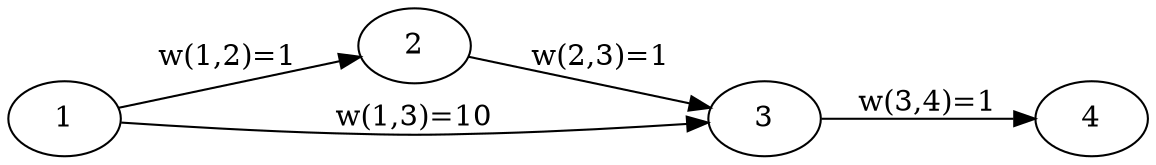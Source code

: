 digraph BST {
rankdir="LR";
1 -> 2[label="w(1,2)=1"];
1 -> 3[label="w(1,3)=10"];
2 -> 3[label="w(2,3)=1"];
3 -> 4[label="w(3,4)=1"];
}

